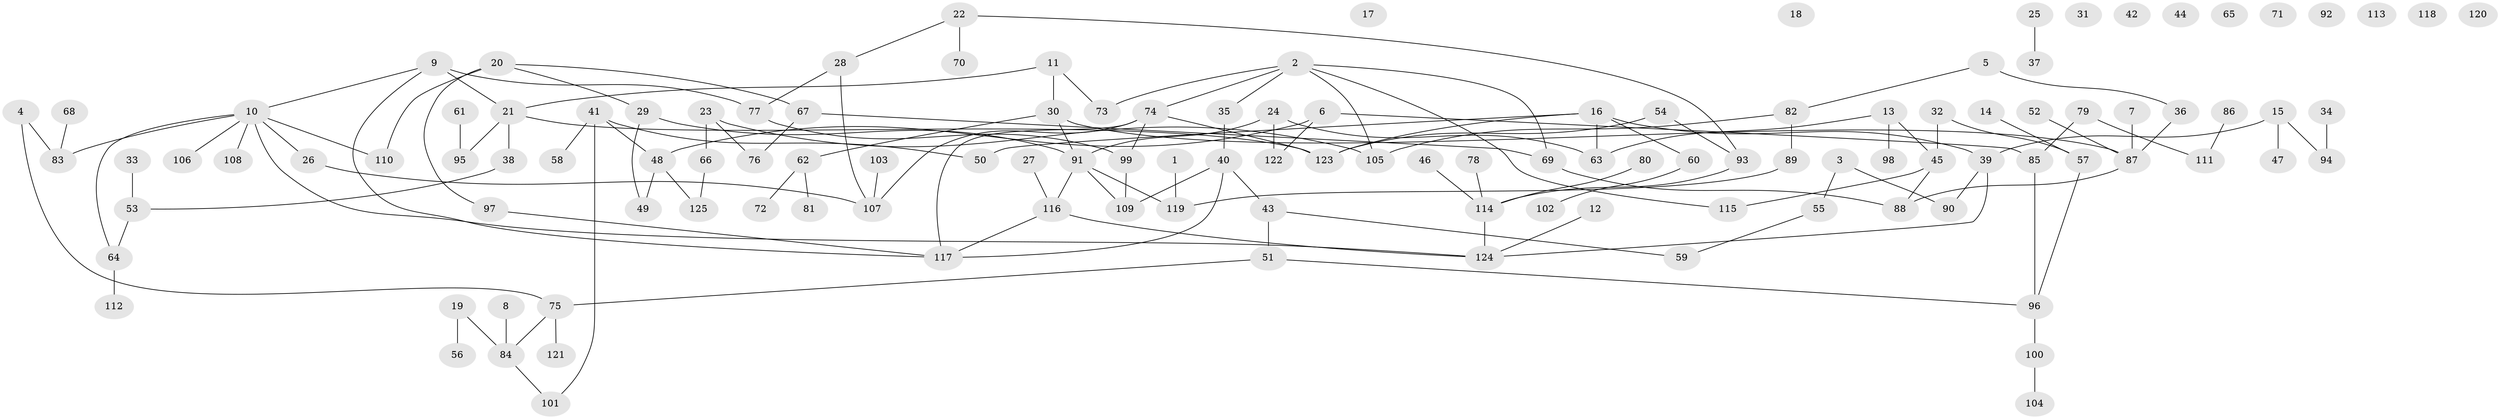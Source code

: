 // coarse degree distribution, {5: 0.10526315789473684, 1: 0.15789473684210525, 4: 0.21052631578947367, 3: 0.23684210526315788, 9: 0.02631578947368421, 2: 0.15789473684210525, 6: 0.07894736842105263, 8: 0.02631578947368421}
// Generated by graph-tools (version 1.1) at 2025/35/03/04/25 23:35:54]
// undirected, 125 vertices, 144 edges
graph export_dot {
  node [color=gray90,style=filled];
  1;
  2;
  3;
  4;
  5;
  6;
  7;
  8;
  9;
  10;
  11;
  12;
  13;
  14;
  15;
  16;
  17;
  18;
  19;
  20;
  21;
  22;
  23;
  24;
  25;
  26;
  27;
  28;
  29;
  30;
  31;
  32;
  33;
  34;
  35;
  36;
  37;
  38;
  39;
  40;
  41;
  42;
  43;
  44;
  45;
  46;
  47;
  48;
  49;
  50;
  51;
  52;
  53;
  54;
  55;
  56;
  57;
  58;
  59;
  60;
  61;
  62;
  63;
  64;
  65;
  66;
  67;
  68;
  69;
  70;
  71;
  72;
  73;
  74;
  75;
  76;
  77;
  78;
  79;
  80;
  81;
  82;
  83;
  84;
  85;
  86;
  87;
  88;
  89;
  90;
  91;
  92;
  93;
  94;
  95;
  96;
  97;
  98;
  99;
  100;
  101;
  102;
  103;
  104;
  105;
  106;
  107;
  108;
  109;
  110;
  111;
  112;
  113;
  114;
  115;
  116;
  117;
  118;
  119;
  120;
  121;
  122;
  123;
  124;
  125;
  1 -- 119;
  2 -- 35;
  2 -- 69;
  2 -- 73;
  2 -- 74;
  2 -- 105;
  2 -- 115;
  3 -- 55;
  3 -- 90;
  4 -- 75;
  4 -- 83;
  5 -- 36;
  5 -- 82;
  6 -- 48;
  6 -- 85;
  6 -- 122;
  7 -- 87;
  8 -- 84;
  9 -- 10;
  9 -- 21;
  9 -- 77;
  9 -- 117;
  10 -- 26;
  10 -- 64;
  10 -- 83;
  10 -- 106;
  10 -- 108;
  10 -- 110;
  10 -- 124;
  11 -- 21;
  11 -- 30;
  11 -- 73;
  12 -- 124;
  13 -- 45;
  13 -- 63;
  13 -- 98;
  14 -- 57;
  15 -- 39;
  15 -- 47;
  15 -- 94;
  16 -- 39;
  16 -- 50;
  16 -- 60;
  16 -- 63;
  16 -- 123;
  19 -- 56;
  19 -- 84;
  20 -- 29;
  20 -- 67;
  20 -- 97;
  20 -- 110;
  21 -- 38;
  21 -- 95;
  21 -- 123;
  22 -- 28;
  22 -- 70;
  22 -- 93;
  23 -- 66;
  23 -- 76;
  23 -- 105;
  24 -- 63;
  24 -- 91;
  24 -- 122;
  25 -- 37;
  26 -- 107;
  27 -- 116;
  28 -- 77;
  28 -- 107;
  29 -- 49;
  29 -- 91;
  30 -- 62;
  30 -- 87;
  30 -- 91;
  32 -- 45;
  32 -- 57;
  33 -- 53;
  34 -- 94;
  35 -- 40;
  36 -- 87;
  38 -- 53;
  39 -- 90;
  39 -- 124;
  40 -- 43;
  40 -- 109;
  40 -- 117;
  41 -- 48;
  41 -- 50;
  41 -- 58;
  41 -- 101;
  43 -- 51;
  43 -- 59;
  45 -- 88;
  45 -- 115;
  46 -- 114;
  48 -- 49;
  48 -- 125;
  51 -- 75;
  51 -- 96;
  52 -- 87;
  53 -- 64;
  54 -- 93;
  54 -- 123;
  55 -- 59;
  57 -- 96;
  60 -- 102;
  61 -- 95;
  62 -- 72;
  62 -- 81;
  64 -- 112;
  66 -- 125;
  67 -- 69;
  67 -- 76;
  68 -- 83;
  69 -- 88;
  74 -- 99;
  74 -- 107;
  74 -- 117;
  74 -- 123;
  75 -- 84;
  75 -- 121;
  77 -- 99;
  78 -- 114;
  79 -- 85;
  79 -- 111;
  80 -- 114;
  82 -- 89;
  82 -- 105;
  84 -- 101;
  85 -- 96;
  86 -- 111;
  87 -- 88;
  89 -- 119;
  91 -- 109;
  91 -- 116;
  91 -- 119;
  93 -- 114;
  96 -- 100;
  97 -- 117;
  99 -- 109;
  100 -- 104;
  103 -- 107;
  114 -- 124;
  116 -- 117;
  116 -- 124;
}
